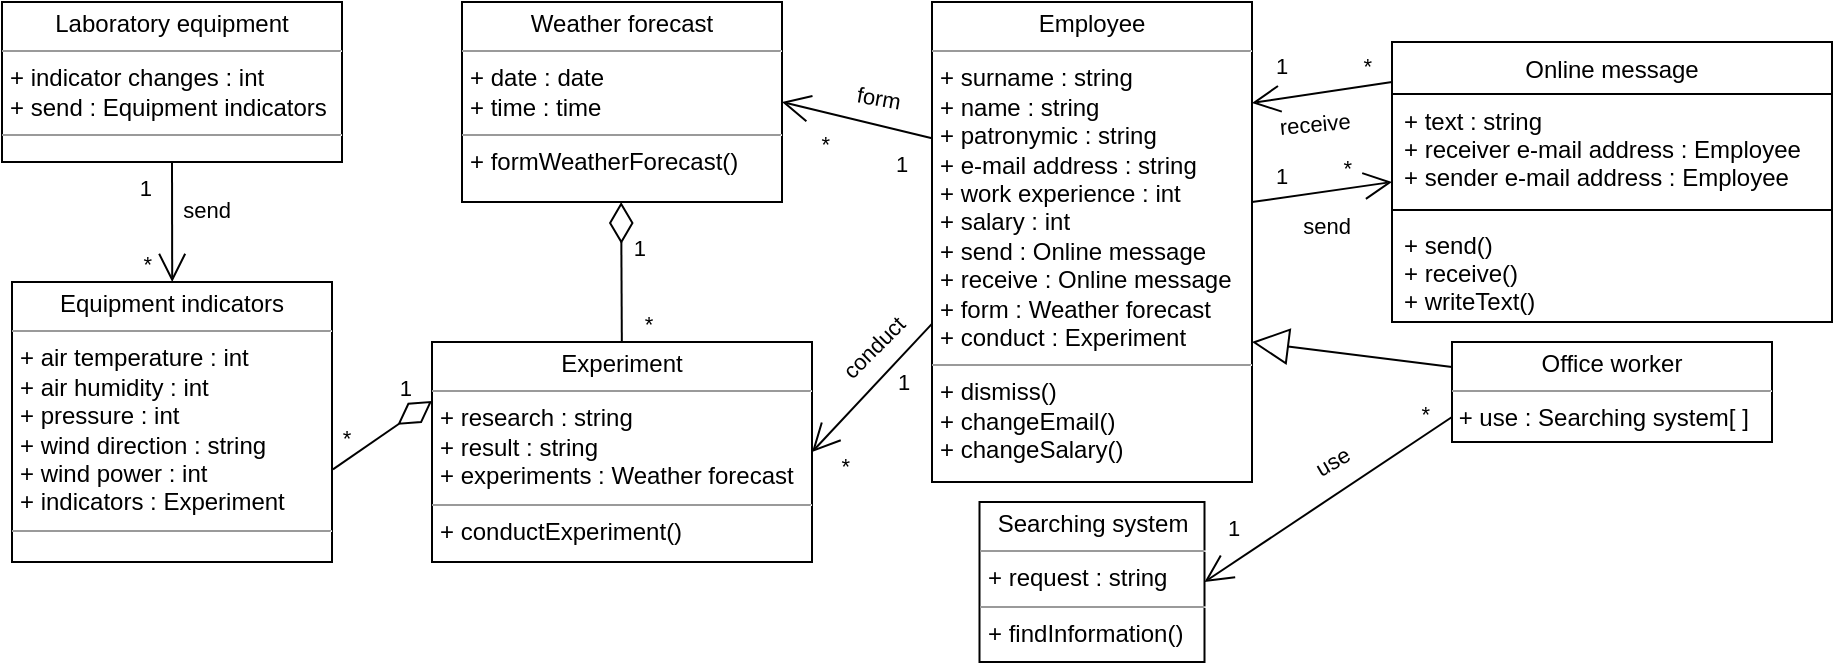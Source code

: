<mxfile version="20.4.0" type="device"><diagram id="mCyr1kptdM3YggUfpTlr" name="Page-1"><mxGraphModel dx="1662" dy="1862" grid="1" gridSize="10" guides="1" tooltips="1" connect="1" arrows="1" fold="1" page="1" pageScale="1" pageWidth="850" pageHeight="1100" math="0" shadow="0"><root><mxCell id="0"/><mxCell id="1" parent="0"/><mxCell id="hvaaQLoCC2S_BHyCa7m_-1" value="&lt;p style=&quot;margin:0px;margin-top:4px;text-align:center;&quot;&gt;Office worker&lt;br&gt;&lt;/p&gt;&lt;hr size=&quot;1&quot;&gt;&lt;div style=&quot;height:2px;&quot;&gt;&amp;nbsp;+ use : Searching system[ ]&lt;/div&gt;" style="verticalAlign=top;align=left;overflow=fill;fontSize=12;fontFamily=Helvetica;html=1;" vertex="1" parent="1"><mxGeometry x="745" y="-910" width="160" height="50" as="geometry"/></mxCell><mxCell id="hvaaQLoCC2S_BHyCa7m_-4" value="&lt;p style=&quot;margin:0px;margin-top:4px;text-align:center;&quot;&gt;Employee&lt;br&gt;&lt;/p&gt;&lt;hr size=&quot;1&quot;&gt;&lt;p style=&quot;margin:0px;margin-left:4px;&quot;&gt;+ surname : string&lt;br&gt;&lt;/p&gt;&lt;p style=&quot;margin:0px;margin-left:4px;&quot;&gt;+ name : string&lt;/p&gt;&lt;p style=&quot;margin:0px;margin-left:4px;&quot;&gt;+ patronymic : string&lt;/p&gt;&lt;p style=&quot;margin:0px;margin-left:4px;&quot;&gt;+ e-mail address : string&lt;/p&gt;&lt;p style=&quot;margin:0px;margin-left:4px;&quot;&gt;+ work experience : int&lt;/p&gt;&lt;p style=&quot;margin:0px;margin-left:4px;&quot;&gt;+ salary : int&lt;/p&gt;&lt;p style=&quot;margin:0px;margin-left:4px;&quot;&gt;+ send : Online message&lt;/p&gt;&lt;p style=&quot;margin:0px;margin-left:4px;&quot;&gt;+ receive : Online message&lt;/p&gt;&lt;p style=&quot;margin:0px;margin-left:4px;&quot;&gt;+ form : Weather forecast&lt;/p&gt;&lt;p style=&quot;margin:0px;margin-left:4px;&quot;&gt;+ conduct : Experiment&lt;/p&gt;&lt;hr size=&quot;1&quot;&gt;&lt;p style=&quot;margin:0px;margin-left:4px;&quot;&gt;+ dismiss()&lt;/p&gt;&lt;p style=&quot;margin:0px;margin-left:4px;&quot;&gt;+ changeEmail()&lt;/p&gt;&lt;p style=&quot;margin:0px;margin-left:4px;&quot;&gt;+ changeSalary()&lt;/p&gt;" style="verticalAlign=top;align=left;overflow=fill;fontSize=12;fontFamily=Helvetica;html=1;" vertex="1" parent="1"><mxGeometry x="485" y="-1080" width="160" height="240" as="geometry"/></mxCell><mxCell id="hvaaQLoCC2S_BHyCa7m_-5" value="Online message" style="swimlane;fontStyle=0;align=center;verticalAlign=top;childLayout=stackLayout;horizontal=1;startSize=26;horizontalStack=0;resizeParent=1;resizeParentMax=0;resizeLast=0;collapsible=1;marginBottom=0;" vertex="1" parent="1"><mxGeometry x="715" y="-1060" width="220" height="140" as="geometry"/></mxCell><mxCell id="hvaaQLoCC2S_BHyCa7m_-6" value="+ text : string&#10;+ receiver e-mail address : Employee&#10;+ sender e-mail address : Employee" style="text;strokeColor=none;fillColor=none;align=left;verticalAlign=top;spacingLeft=4;spacingRight=4;overflow=hidden;rotatable=0;points=[[0,0.5],[1,0.5]];portConstraint=eastwest;" vertex="1" parent="hvaaQLoCC2S_BHyCa7m_-5"><mxGeometry y="26" width="220" height="54" as="geometry"/></mxCell><mxCell id="hvaaQLoCC2S_BHyCa7m_-7" value="" style="line;strokeWidth=1;fillColor=none;align=left;verticalAlign=middle;spacingTop=-1;spacingLeft=3;spacingRight=3;rotatable=0;labelPosition=right;points=[];portConstraint=eastwest;strokeColor=inherit;" vertex="1" parent="hvaaQLoCC2S_BHyCa7m_-5"><mxGeometry y="80" width="220" height="8" as="geometry"/></mxCell><mxCell id="hvaaQLoCC2S_BHyCa7m_-8" value="+ send()&#10;+ receive()&#10;+ writeText()" style="text;strokeColor=none;fillColor=none;align=left;verticalAlign=top;spacingLeft=4;spacingRight=4;overflow=hidden;rotatable=0;points=[[0,0.5],[1,0.5]];portConstraint=eastwest;" vertex="1" parent="hvaaQLoCC2S_BHyCa7m_-5"><mxGeometry y="88" width="220" height="52" as="geometry"/></mxCell><mxCell id="hvaaQLoCC2S_BHyCa7m_-9" value="" style="endArrow=none;html=1;startSize=12;startArrow=open;startFill=0;entryX=0;entryY=0.25;entryDx=0;entryDy=0;" edge="1" parent="1"><mxGeometry relative="1" as="geometry"><mxPoint x="645" y="-1029.5" as="sourcePoint"/><mxPoint x="715" y="-1040" as="targetPoint"/></mxGeometry></mxCell><mxCell id="hvaaQLoCC2S_BHyCa7m_-10" value="1" style="edgeLabel;resizable=0;html=1;align=left;verticalAlign=bottom;" connectable="0" vertex="1" parent="hvaaQLoCC2S_BHyCa7m_-9"><mxGeometry x="-1" relative="1" as="geometry"><mxPoint x="10" y="-10" as="offset"/></mxGeometry></mxCell><mxCell id="hvaaQLoCC2S_BHyCa7m_-11" value="*" style="edgeLabel;resizable=0;html=1;align=right;verticalAlign=bottom;" connectable="0" vertex="1" parent="hvaaQLoCC2S_BHyCa7m_-9"><mxGeometry x="1" relative="1" as="geometry"><mxPoint x="-10" y="1" as="offset"/></mxGeometry></mxCell><mxCell id="hvaaQLoCC2S_BHyCa7m_-12" value="receive" style="edgeLabel;html=1;align=center;verticalAlign=middle;resizable=0;points=[];rotation=-5;" vertex="1" connectable="0" parent="hvaaQLoCC2S_BHyCa7m_-9"><mxGeometry x="0.17" y="2" relative="1" as="geometry"><mxPoint x="-10" y="18" as="offset"/></mxGeometry></mxCell><mxCell id="hvaaQLoCC2S_BHyCa7m_-13" value="" style="endArrow=none;html=1;startSize=12;startArrow=open;startFill=0;exitX=0;exitY=0.5;exitDx=0;exitDy=0;entryX=1;entryY=0.5;entryDx=0;entryDy=0;" edge="1" parent="1"><mxGeometry relative="1" as="geometry"><mxPoint x="715" y="-990" as="sourcePoint"/><mxPoint x="645" y="-980" as="targetPoint"/></mxGeometry></mxCell><mxCell id="hvaaQLoCC2S_BHyCa7m_-14" value="1" style="edgeLabel;resizable=0;html=1;align=left;verticalAlign=bottom;" connectable="0" vertex="1" parent="hvaaQLoCC2S_BHyCa7m_-13"><mxGeometry x="-1" relative="1" as="geometry"><mxPoint x="-60" y="5" as="offset"/></mxGeometry></mxCell><mxCell id="hvaaQLoCC2S_BHyCa7m_-15" value="*" style="edgeLabel;resizable=0;html=1;align=right;verticalAlign=bottom;" connectable="0" vertex="1" parent="hvaaQLoCC2S_BHyCa7m_-13"><mxGeometry x="1" relative="1" as="geometry"><mxPoint x="50" y="-8" as="offset"/></mxGeometry></mxCell><mxCell id="hvaaQLoCC2S_BHyCa7m_-16" value="send" style="edgeLabel;html=1;align=center;verticalAlign=middle;resizable=0;points=[];rotation=0;" vertex="1" connectable="0" parent="hvaaQLoCC2S_BHyCa7m_-13"><mxGeometry x="0.17" y="2" relative="1" as="geometry"><mxPoint x="8" y="14" as="offset"/></mxGeometry></mxCell><mxCell id="hvaaQLoCC2S_BHyCa7m_-19" value="&lt;p style=&quot;text-align: center; margin: 4px 0px 0px;&quot;&gt;Searching system&lt;br&gt;&lt;/p&gt;&lt;hr style=&quot;text-align: center;&quot; size=&quot;1&quot;&gt;&lt;p style=&quot;margin:0px;margin-left:4px;&quot;&gt;+ request : string&lt;/p&gt;&lt;hr size=&quot;1&quot;&gt;&lt;p style=&quot;margin:0px;margin-left:4px;&quot;&gt;+ findInformation()&lt;/p&gt;" style="verticalAlign=top;align=left;overflow=fill;fontSize=12;fontFamily=Helvetica;html=1;" vertex="1" parent="1"><mxGeometry x="508.75" y="-830" width="112.5" height="80" as="geometry"/></mxCell><mxCell id="hvaaQLoCC2S_BHyCa7m_-24" value="" style="endArrow=block;endSize=16;endFill=0;html=1;exitX=0;exitY=0.25;exitDx=0;exitDy=0;entryX=1;entryY=0.5;entryDx=0;entryDy=0;" edge="1" parent="1" source="hvaaQLoCC2S_BHyCa7m_-1"><mxGeometry x="0.007" y="-8" width="160" relative="1" as="geometry"><mxPoint x="715" y="-900" as="sourcePoint"/><mxPoint x="645" y="-910" as="targetPoint"/><mxPoint as="offset"/></mxGeometry></mxCell><mxCell id="hvaaQLoCC2S_BHyCa7m_-25" value="" style="endArrow=none;html=1;startSize=12;startArrow=open;startFill=0;exitX=1;exitY=0.5;exitDx=0;exitDy=0;entryX=0;entryY=0.75;entryDx=0;entryDy=0;" edge="1" parent="1" source="hvaaQLoCC2S_BHyCa7m_-19" target="hvaaQLoCC2S_BHyCa7m_-1"><mxGeometry relative="1" as="geometry"><mxPoint x="625" y="-793.5" as="sourcePoint"/><mxPoint x="695" y="-840.0" as="targetPoint"/></mxGeometry></mxCell><mxCell id="hvaaQLoCC2S_BHyCa7m_-26" value="1" style="edgeLabel;resizable=0;html=1;align=left;verticalAlign=bottom;" connectable="0" vertex="1" parent="hvaaQLoCC2S_BHyCa7m_-25"><mxGeometry x="-1" relative="1" as="geometry"><mxPoint x="10" y="-19" as="offset"/></mxGeometry></mxCell><mxCell id="hvaaQLoCC2S_BHyCa7m_-27" value="*" style="edgeLabel;resizable=0;html=1;align=right;verticalAlign=bottom;" connectable="0" vertex="1" parent="hvaaQLoCC2S_BHyCa7m_-25"><mxGeometry x="1" relative="1" as="geometry"><mxPoint x="-10" y="7" as="offset"/></mxGeometry></mxCell><mxCell id="hvaaQLoCC2S_BHyCa7m_-28" value="use" style="edgeLabel;html=1;align=center;verticalAlign=middle;resizable=0;points=[];rotation=-30;" vertex="1" connectable="0" parent="hvaaQLoCC2S_BHyCa7m_-25"><mxGeometry x="0.17" y="2" relative="1" as="geometry"><mxPoint x="-8" y="-10" as="offset"/></mxGeometry></mxCell><mxCell id="hvaaQLoCC2S_BHyCa7m_-29" value="&lt;p style=&quot;margin:0px;margin-top:4px;text-align:center;&quot;&gt;Weather forecast&lt;br&gt;&lt;/p&gt;&lt;hr size=&quot;1&quot;&gt;&lt;p style=&quot;margin:0px;margin-left:4px;&quot;&gt;+ date : date&lt;/p&gt;&lt;p style=&quot;margin:0px;margin-left:4px;&quot;&gt;+ time : time&lt;/p&gt;&lt;hr size=&quot;1&quot;&gt;&lt;p style=&quot;margin:0px;margin-left:4px;&quot;&gt;+ formWeatherForecast()&lt;/p&gt;" style="verticalAlign=top;align=left;overflow=fill;fontSize=12;fontFamily=Helvetica;html=1;" vertex="1" parent="1"><mxGeometry x="250" y="-1080" width="160" height="100" as="geometry"/></mxCell><mxCell id="hvaaQLoCC2S_BHyCa7m_-30" value="" style="endArrow=none;html=1;startSize=12;startArrow=open;startFill=0;exitX=1;exitY=0.5;exitDx=0;exitDy=0;entryX=0;entryY=0.5;entryDx=0;entryDy=0;" edge="1" parent="1" source="hvaaQLoCC2S_BHyCa7m_-29"><mxGeometry relative="1" as="geometry"><mxPoint x="422.5" y="-1029.998" as="sourcePoint"/><mxPoint x="485" y="-1011.89" as="targetPoint"/></mxGeometry></mxCell><mxCell id="hvaaQLoCC2S_BHyCa7m_-31" value="1" style="edgeLabel;resizable=0;html=1;align=left;verticalAlign=bottom;" connectable="0" vertex="1" parent="hvaaQLoCC2S_BHyCa7m_-30"><mxGeometry x="-1" relative="1" as="geometry"><mxPoint x="55" y="39" as="offset"/></mxGeometry></mxCell><mxCell id="hvaaQLoCC2S_BHyCa7m_-32" value="*" style="edgeLabel;resizable=0;html=1;align=right;verticalAlign=bottom;" connectable="0" vertex="1" parent="hvaaQLoCC2S_BHyCa7m_-30"><mxGeometry x="1" relative="1" as="geometry"><mxPoint x="-50" y="11" as="offset"/></mxGeometry></mxCell><mxCell id="hvaaQLoCC2S_BHyCa7m_-33" value="form" style="edgeLabel;html=1;align=center;verticalAlign=middle;resizable=0;points=[];rotation=10;" vertex="1" connectable="0" parent="hvaaQLoCC2S_BHyCa7m_-30"><mxGeometry x="0.17" y="2" relative="1" as="geometry"><mxPoint x="4" y="-11" as="offset"/></mxGeometry></mxCell><mxCell id="hvaaQLoCC2S_BHyCa7m_-34" value="&lt;p style=&quot;margin:0px;margin-top:4px;text-align:center;&quot;&gt;Experiment&lt;br&gt;&lt;/p&gt;&lt;hr size=&quot;1&quot;&gt;&lt;p style=&quot;margin:0px;margin-left:4px;&quot;&gt;+ research : string&lt;/p&gt;&lt;p style=&quot;margin:0px;margin-left:4px;&quot;&gt;+ result : string&lt;/p&gt;&lt;p style=&quot;margin:0px;margin-left:4px;&quot;&gt;+ experiments : Weather forecast&lt;br&gt;&lt;/p&gt;&lt;hr size=&quot;1&quot;&gt;&lt;p style=&quot;margin:0px;margin-left:4px;&quot;&gt;+ conductExperiment()&lt;/p&gt;" style="verticalAlign=top;align=left;overflow=fill;fontSize=12;fontFamily=Helvetica;html=1;" vertex="1" parent="1"><mxGeometry x="235" y="-910" width="190" height="110" as="geometry"/></mxCell><mxCell id="hvaaQLoCC2S_BHyCa7m_-35" value="" style="endArrow=none;html=1;startSize=12;startArrow=open;startFill=0;exitX=1;exitY=0.5;exitDx=0;exitDy=0;entryX=-0.001;entryY=0.671;entryDx=0;entryDy=0;entryPerimeter=0;" edge="1" parent="1" source="hvaaQLoCC2S_BHyCa7m_-34" target="hvaaQLoCC2S_BHyCa7m_-4"><mxGeometry relative="1" as="geometry"><mxPoint x="423.76" y="-898.208" as="sourcePoint"/><mxPoint x="485" y="-940" as="targetPoint"/></mxGeometry></mxCell><mxCell id="hvaaQLoCC2S_BHyCa7m_-36" value="1" style="edgeLabel;resizable=0;html=1;align=left;verticalAlign=bottom;" connectable="0" vertex="1" parent="hvaaQLoCC2S_BHyCa7m_-35"><mxGeometry x="-1" relative="1" as="geometry"><mxPoint x="41" y="-27" as="offset"/></mxGeometry></mxCell><mxCell id="hvaaQLoCC2S_BHyCa7m_-37" value="*" style="edgeLabel;resizable=0;html=1;align=right;verticalAlign=bottom;" connectable="0" vertex="1" parent="hvaaQLoCC2S_BHyCa7m_-35"><mxGeometry x="1" relative="1" as="geometry"><mxPoint x="-40" y="79" as="offset"/></mxGeometry></mxCell><mxCell id="hvaaQLoCC2S_BHyCa7m_-38" value="conduct" style="edgeLabel;html=1;align=center;verticalAlign=middle;resizable=0;points=[];rotation=-45;" vertex="1" connectable="0" parent="hvaaQLoCC2S_BHyCa7m_-35"><mxGeometry x="0.17" y="2" relative="1" as="geometry"><mxPoint x="-3" y="-13" as="offset"/></mxGeometry></mxCell><mxCell id="hvaaQLoCC2S_BHyCa7m_-39" value="" style="endArrow=none;html=1;endSize=12;startArrow=diamondThin;startSize=18;startFill=0;" edge="1" parent="1"><mxGeometry relative="1" as="geometry"><mxPoint x="329.58" y="-980" as="sourcePoint"/><mxPoint x="329.92" y="-910" as="targetPoint"/></mxGeometry></mxCell><mxCell id="hvaaQLoCC2S_BHyCa7m_-40" value="1" style="edgeLabel;resizable=0;html=1;align=right;verticalAlign=top;" connectable="0" vertex="1" parent="hvaaQLoCC2S_BHyCa7m_-39"><mxGeometry x="1" relative="1" as="geometry"><mxPoint x="13" y="-60" as="offset"/></mxGeometry></mxCell><mxCell id="hvaaQLoCC2S_BHyCa7m_-41" value="*" style="edgeLabel;html=1;align=center;verticalAlign=middle;resizable=0;points=[];" vertex="1" connectable="0" parent="hvaaQLoCC2S_BHyCa7m_-39"><mxGeometry x="0.764" y="5" relative="1" as="geometry"><mxPoint x="8" y="-1" as="offset"/></mxGeometry></mxCell><mxCell id="hvaaQLoCC2S_BHyCa7m_-42" value="&lt;p style=&quot;margin:0px;margin-top:4px;text-align:center;&quot;&gt;Equipment indicators&lt;br&gt;&lt;/p&gt;&lt;hr size=&quot;1&quot;&gt;&lt;p style=&quot;margin:0px;margin-left:4px;&quot;&gt;+ air temperature : int&lt;br&gt;&lt;/p&gt;&lt;p style=&quot;margin:0px;margin-left:4px;&quot;&gt;+ air humidity : int&lt;br&gt;&lt;/p&gt;&lt;p style=&quot;margin:0px;margin-left:4px;&quot;&gt;+ pressure : int&lt;br&gt;&lt;/p&gt;&lt;p style=&quot;margin:0px;margin-left:4px;&quot;&gt;+ wind direction : string&lt;br&gt;&lt;/p&gt;&lt;p style=&quot;margin:0px;margin-left:4px;&quot;&gt;+ wind power : int&lt;br&gt;&lt;/p&gt;&lt;p style=&quot;margin:0px;margin-left:4px;&quot;&gt;+ indicators : Experiment&lt;br&gt;&lt;/p&gt;&lt;hr size=&quot;1&quot;&gt;&lt;p style=&quot;margin:0px;margin-left:4px;&quot;&gt;&lt;br&gt;&lt;/p&gt;" style="verticalAlign=top;align=left;overflow=fill;fontSize=12;fontFamily=Helvetica;html=1;" vertex="1" parent="1"><mxGeometry x="25" y="-940" width="160" height="140" as="geometry"/></mxCell><mxCell id="hvaaQLoCC2S_BHyCa7m_-43" value="" style="endArrow=none;html=1;endSize=12;startArrow=diamondThin;startSize=18;startFill=0;exitX=0;exitY=0.5;exitDx=0;exitDy=0;entryX=1.003;entryY=0.669;entryDx=0;entryDy=0;entryPerimeter=0;" edge="1" parent="1" target="hvaaQLoCC2S_BHyCa7m_-42"><mxGeometry relative="1" as="geometry"><mxPoint x="235.0" y="-880.5" as="sourcePoint"/><mxPoint x="192.5" y="-859.5" as="targetPoint"/></mxGeometry></mxCell><mxCell id="hvaaQLoCC2S_BHyCa7m_-44" value="*" style="edgeLabel;html=1;align=center;verticalAlign=middle;resizable=0;points=[];" vertex="1" connectable="0" parent="hvaaQLoCC2S_BHyCa7m_-43"><mxGeometry x="0.764" y="5" relative="1" as="geometry"><mxPoint x="-2" y="-16" as="offset"/></mxGeometry></mxCell><mxCell id="hvaaQLoCC2S_BHyCa7m_-45" value="1" style="edgeLabel;resizable=0;html=1;align=right;verticalAlign=top;" connectable="0" vertex="1" parent="1"><mxGeometry x="225" y="-899.995" as="geometry"/></mxCell><mxCell id="hvaaQLoCC2S_BHyCa7m_-46" value="&lt;p style=&quot;margin:0px;margin-top:4px;text-align:center;&quot;&gt;Laboratory equipment&lt;br&gt;&lt;/p&gt;&lt;hr size=&quot;1&quot;&gt;&lt;p style=&quot;margin:0px;margin-left:4px;&quot;&gt;+ indicator changes : int&lt;/p&gt;&lt;p style=&quot;margin:0px;margin-left:4px;&quot;&gt;+ send : Equipment indicators&lt;/p&gt;&lt;hr size=&quot;1&quot;&gt;&lt;p style=&quot;margin:0px;margin-left:4px;&quot;&gt;&lt;br&gt;&lt;/p&gt;" style="verticalAlign=top;align=left;overflow=fill;fontSize=12;fontFamily=Helvetica;html=1;" vertex="1" parent="1"><mxGeometry x="20" y="-1080" width="170" height="80" as="geometry"/></mxCell><mxCell id="hvaaQLoCC2S_BHyCa7m_-47" value="" style="endArrow=none;html=1;startSize=12;startArrow=open;startFill=0;exitX=0.485;exitY=-0.015;exitDx=0;exitDy=0;exitPerimeter=0;entryX=0.5;entryY=1;entryDx=0;entryDy=0;" edge="1" parent="1" target="hvaaQLoCC2S_BHyCa7m_-46"><mxGeometry relative="1" as="geometry"><mxPoint x="105.1" y="-940" as="sourcePoint"/><mxPoint x="105" y="-990" as="targetPoint"/></mxGeometry></mxCell><mxCell id="hvaaQLoCC2S_BHyCa7m_-48" value="send" style="edgeLabel;html=1;align=center;verticalAlign=middle;resizable=0;points=[];" vertex="1" connectable="0" parent="hvaaQLoCC2S_BHyCa7m_-47"><mxGeometry x="0.17" y="2" relative="1" as="geometry"><mxPoint x="19" y="-1" as="offset"/></mxGeometry></mxCell><mxCell id="hvaaQLoCC2S_BHyCa7m_-49" value="*" style="edgeLabel;resizable=0;html=1;align=right;verticalAlign=bottom;" connectable="0" vertex="1" parent="1"><mxGeometry x="95.0" y="-940.003" as="geometry"/></mxCell><mxCell id="hvaaQLoCC2S_BHyCa7m_-50" value="1" style="edgeLabel;resizable=0;html=1;align=right;verticalAlign=top;" connectable="0" vertex="1" parent="1"><mxGeometry x="95" y="-1000.003" as="geometry"/></mxCell></root></mxGraphModel></diagram></mxfile>